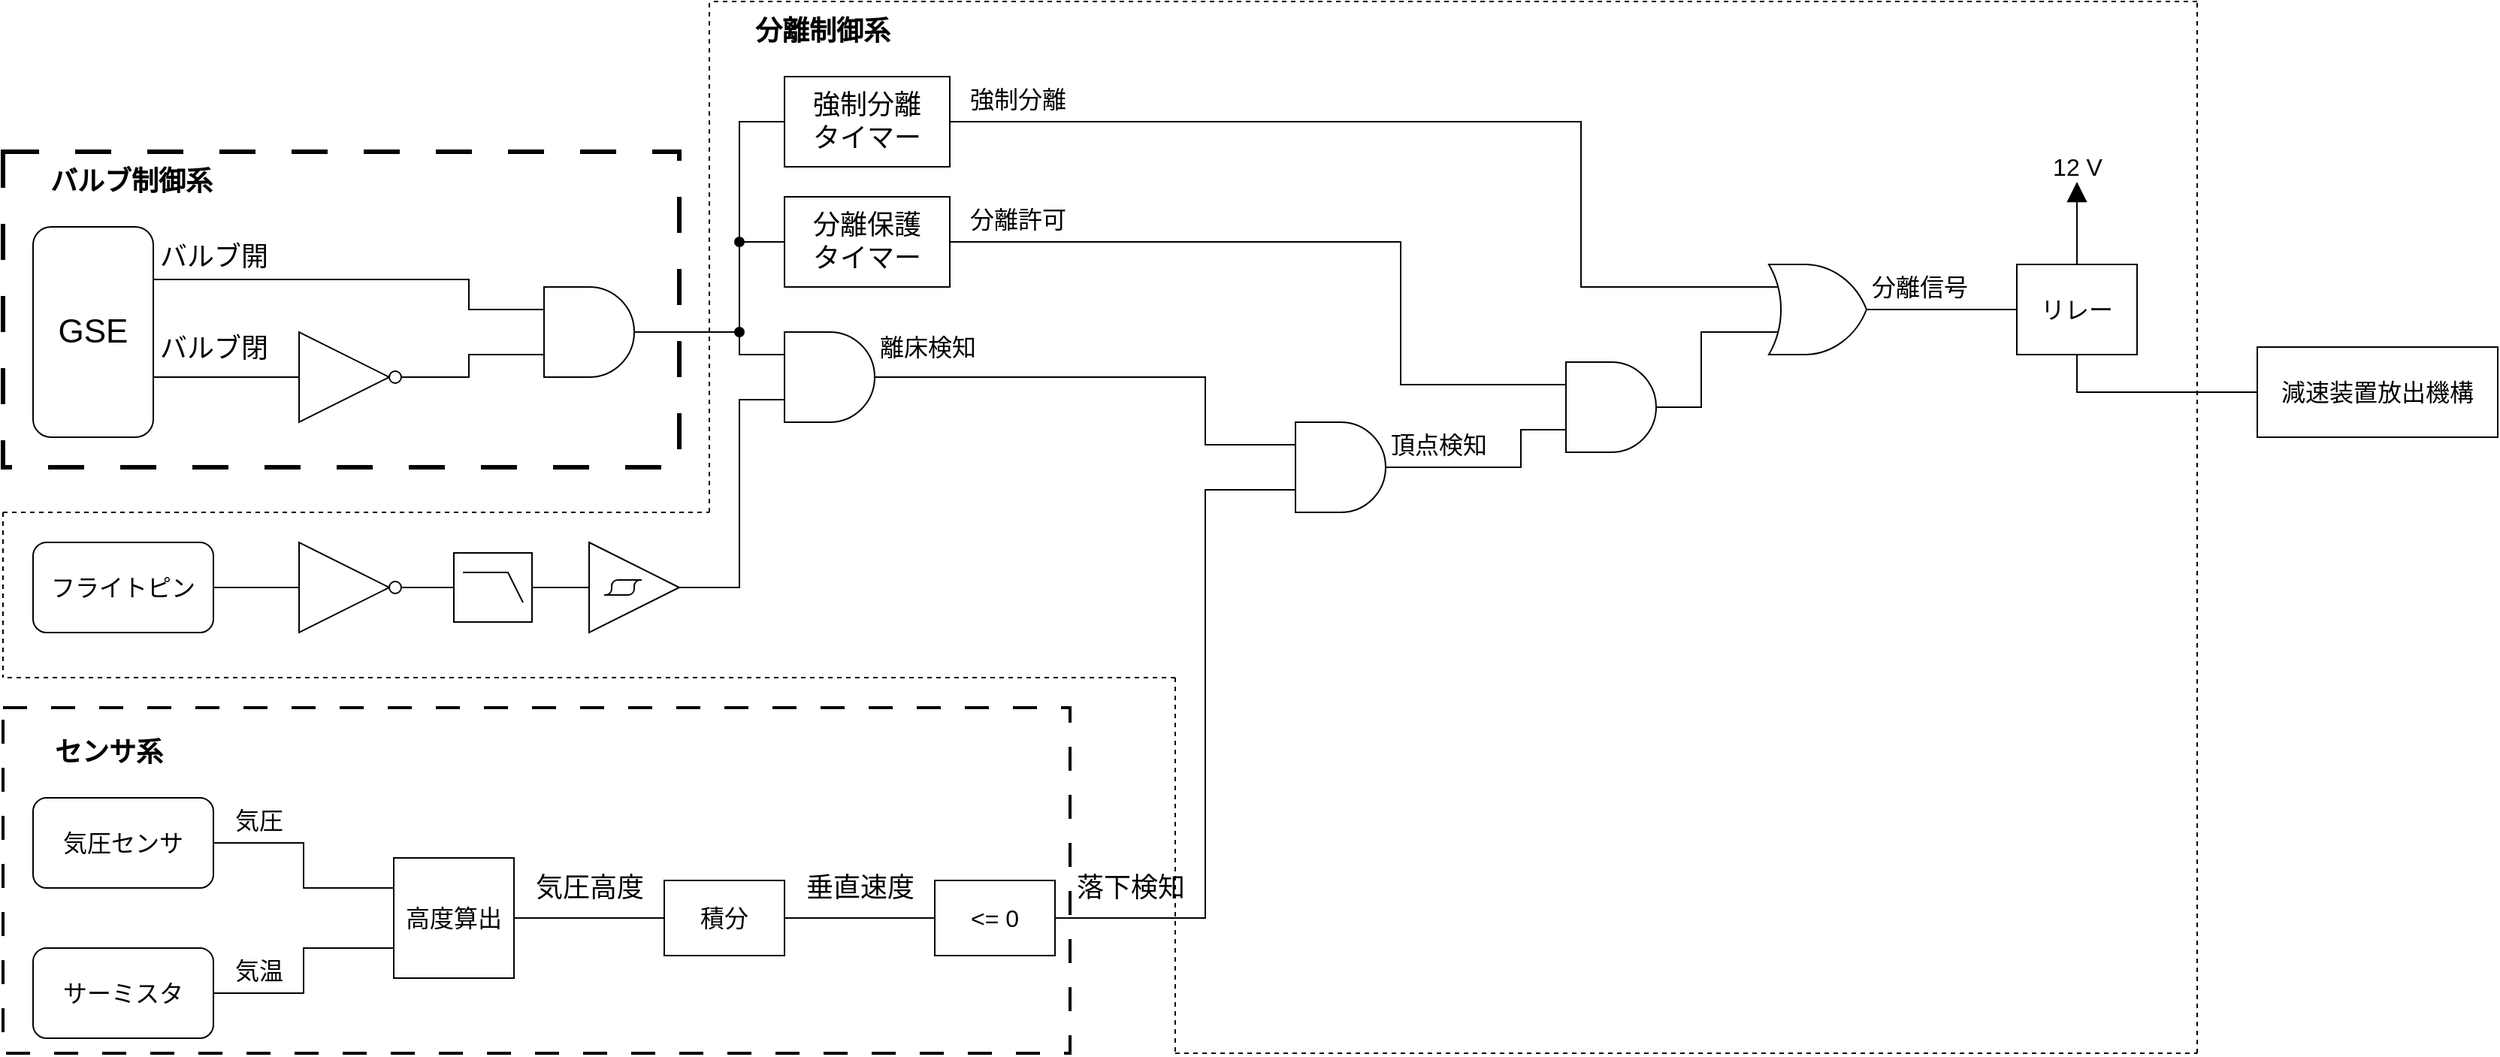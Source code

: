 <mxfile>
    <diagram id="8TEd3o8tfnUCQelQGDyB" name="ページ1">
        <mxGraphModel dx="704" dy="808" grid="1" gridSize="10" guides="1" tooltips="1" connect="1" arrows="1" fold="1" page="1" pageScale="1" pageWidth="1169" pageHeight="827" background="#ffffff" math="0" shadow="0">
            <root>
                <mxCell id="0"/>
                <mxCell id="1" parent="0"/>
                <mxCell id="13" value="" style="rounded=0;whiteSpace=wrap;html=1;fontSize=18;fillColor=none;dashed=1;dashPattern=8 8;movable=1;resizable=1;rotatable=1;deletable=1;editable=1;connectable=1;strokeWidth=3;" vertex="1" parent="1">
                    <mxGeometry x="60" y="130" width="450" height="210" as="geometry"/>
                </mxCell>
                <mxCell id="10" style="edgeStyle=elbowEdgeStyle;rounded=0;html=1;entryX=0;entryY=0.25;entryDx=0;entryDy=0;entryPerimeter=0;fontSize=18;endArrow=none;endFill=0;exitX=1;exitY=0.25;exitDx=0;exitDy=0;" edge="1" parent="1" source="3" target="8">
                    <mxGeometry relative="1" as="geometry">
                        <Array as="points">
                            <mxPoint x="370" y="230"/>
                        </Array>
                    </mxGeometry>
                </mxCell>
                <mxCell id="3" value="&lt;font style=&quot;font-size: 22px;&quot;&gt;GSE&lt;/font&gt;" style="rounded=1;whiteSpace=wrap;html=1;" vertex="1" parent="1">
                    <mxGeometry x="80" y="180" width="80" height="140" as="geometry"/>
                </mxCell>
                <mxCell id="6" style="edgeStyle=none;html=1;fontSize=22;endArrow=none;endFill=0;" edge="1" parent="1" source="4">
                    <mxGeometry relative="1" as="geometry">
                        <mxPoint x="160" y="280" as="targetPoint"/>
                    </mxGeometry>
                </mxCell>
                <mxCell id="9" style="edgeStyle=elbowEdgeStyle;html=1;entryX=0;entryY=0.75;entryDx=0;entryDy=0;entryPerimeter=0;fontSize=18;endArrow=none;endFill=0;exitX=1;exitY=0.5;exitDx=0;exitDy=0;exitPerimeter=0;rounded=0;" edge="1" parent="1" source="4" target="8">
                    <mxGeometry relative="1" as="geometry"/>
                </mxCell>
                <mxCell id="4" value="" style="verticalLabelPosition=bottom;shadow=0;dashed=0;align=center;html=1;verticalAlign=top;shape=mxgraph.electrical.logic_gates.inverter_2;fontSize=22;" vertex="1" parent="1">
                    <mxGeometry x="240" y="250" width="100" height="60" as="geometry"/>
                </mxCell>
                <mxCell id="7" value="&lt;font style=&quot;font-size: 18px;&quot;&gt;バルブ閉&lt;/font&gt;" style="text;html=1;align=center;verticalAlign=middle;resizable=0;points=[];autosize=1;strokeColor=none;fillColor=none;fontSize=22;" vertex="1" parent="1">
                    <mxGeometry x="150" y="240" width="100" height="40" as="geometry"/>
                </mxCell>
                <mxCell id="16" style="edgeStyle=elbowEdgeStyle;rounded=0;html=1;exitX=1;exitY=0.5;exitDx=0;exitDy=0;exitPerimeter=0;entryX=0;entryY=0.25;entryDx=0;entryDy=0;entryPerimeter=0;fontSize=18;endArrow=none;endFill=0;" edge="1" parent="1" source="8" target="15">
                    <mxGeometry relative="1" as="geometry">
                        <Array as="points">
                            <mxPoint x="550" y="260"/>
                        </Array>
                    </mxGeometry>
                </mxCell>
                <mxCell id="8" value="" style="verticalLabelPosition=bottom;shadow=0;dashed=0;align=center;html=1;verticalAlign=top;shape=mxgraph.electrical.logic_gates.logic_gate;operation=and;fontSize=18;" vertex="1" parent="1">
                    <mxGeometry x="400" y="220" width="100" height="60" as="geometry"/>
                </mxCell>
                <mxCell id="11" value="バルブ開" style="text;html=1;align=center;verticalAlign=middle;resizable=0;points=[];autosize=1;strokeColor=none;fillColor=none;fontSize=18;" vertex="1" parent="1">
                    <mxGeometry x="150" y="180" width="100" height="40" as="geometry"/>
                </mxCell>
                <mxCell id="12" value="&lt;b&gt;バルブ制御系&lt;/b&gt;" style="text;html=1;align=center;verticalAlign=middle;resizable=0;points=[];autosize=1;strokeColor=none;fillColor=none;fontSize=18;" vertex="1" parent="1">
                    <mxGeometry x="80" y="130" width="130" height="40" as="geometry"/>
                </mxCell>
                <mxCell id="56" style="edgeStyle=elbowEdgeStyle;rounded=0;html=1;exitX=1;exitY=0.5;exitDx=0;exitDy=0;exitPerimeter=0;entryX=0;entryY=0.25;entryDx=0;entryDy=0;entryPerimeter=0;fontSize=16;startArrow=none;startFill=0;endArrow=none;endFill=0;" edge="1" parent="1" source="15" target="19">
                    <mxGeometry relative="1" as="geometry">
                        <Array as="points">
                            <mxPoint x="860" y="310"/>
                        </Array>
                    </mxGeometry>
                </mxCell>
                <mxCell id="15" value="" style="verticalLabelPosition=bottom;shadow=0;dashed=0;align=center;html=1;verticalAlign=top;shape=mxgraph.electrical.logic_gates.logic_gate;operation=and;dashPattern=8 8;fontSize=18;fillColor=none;" vertex="1" parent="1">
                    <mxGeometry x="560" y="250" width="100" height="60" as="geometry"/>
                </mxCell>
                <mxCell id="18" style="edgeStyle=elbowEdgeStyle;rounded=0;html=1;fontSize=18;endArrow=oval;endFill=1;startArrow=none;startFill=0;" edge="1" parent="1" source="17">
                    <mxGeometry relative="1" as="geometry">
                        <mxPoint x="550" y="250" as="targetPoint"/>
                        <Array as="points">
                            <mxPoint x="550" y="230"/>
                        </Array>
                    </mxGeometry>
                </mxCell>
                <mxCell id="37" style="edgeStyle=elbowEdgeStyle;rounded=0;html=1;entryX=0;entryY=0.25;entryDx=0;entryDy=0;entryPerimeter=0;fontSize=16;startArrow=none;startFill=0;endArrow=none;endFill=0;" edge="1" parent="1" source="17" target="35">
                    <mxGeometry relative="1" as="geometry">
                        <Array as="points">
                            <mxPoint x="990" y="240"/>
                        </Array>
                    </mxGeometry>
                </mxCell>
                <mxCell id="17" value="分離保護&lt;br&gt;タイマー" style="rounded=0;whiteSpace=wrap;html=1;fontSize=18;fillColor=default;" vertex="1" parent="1">
                    <mxGeometry x="580" y="160" width="110" height="60" as="geometry"/>
                </mxCell>
                <mxCell id="36" style="edgeStyle=elbowEdgeStyle;rounded=0;html=1;exitX=1;exitY=0.5;exitDx=0;exitDy=0;exitPerimeter=0;entryX=0;entryY=0.75;entryDx=0;entryDy=0;entryPerimeter=0;fontSize=16;startArrow=none;startFill=0;endArrow=none;endFill=0;" edge="1" parent="1" source="19" target="35">
                    <mxGeometry relative="1" as="geometry">
                        <Array as="points">
                            <mxPoint x="1070" y="330"/>
                            <mxPoint x="1000" y="320"/>
                            <mxPoint x="940" y="320"/>
                        </Array>
                    </mxGeometry>
                </mxCell>
                <mxCell id="19" value="" style="verticalLabelPosition=bottom;shadow=0;dashed=0;align=center;html=1;verticalAlign=top;shape=mxgraph.electrical.logic_gates.logic_gate;operation=and;dashPattern=8 8;fontSize=18;fillColor=none;" vertex="1" parent="1">
                    <mxGeometry x="900" y="310" width="100" height="60" as="geometry"/>
                </mxCell>
                <mxCell id="21" value="&lt;font style=&quot;font-size: 16px;&quot;&gt;離床検知&lt;/font&gt;" style="text;html=1;align=center;verticalAlign=middle;resizable=0;points=[];autosize=1;strokeColor=none;fillColor=none;fontSize=18;" vertex="1" parent="1">
                    <mxGeometry x="630" y="240" width="90" height="40" as="geometry"/>
                </mxCell>
                <mxCell id="34" style="edgeStyle=elbowEdgeStyle;rounded=0;html=1;fontSize=16;startArrow=none;startFill=0;endArrow=oval;endFill=1;" edge="1" parent="1" source="23">
                    <mxGeometry relative="1" as="geometry">
                        <mxPoint x="550" y="190" as="targetPoint"/>
                        <Array as="points">
                            <mxPoint x="550" y="150"/>
                        </Array>
                    </mxGeometry>
                </mxCell>
                <mxCell id="40" style="edgeStyle=elbowEdgeStyle;rounded=0;html=1;entryX=0;entryY=0.25;entryDx=0;entryDy=0;entryPerimeter=0;fontSize=16;startArrow=none;startFill=0;endArrow=none;endFill=0;" edge="1" parent="1" source="23" target="59">
                    <mxGeometry relative="1" as="geometry">
                        <mxPoint x="1060" y="220" as="targetPoint"/>
                        <Array as="points">
                            <mxPoint x="1110" y="160"/>
                        </Array>
                    </mxGeometry>
                </mxCell>
                <mxCell id="23" value="強制分離&lt;br&gt;タイマー" style="rounded=0;whiteSpace=wrap;html=1;fontSize=18;fillColor=default;" vertex="1" parent="1">
                    <mxGeometry x="580" y="80" width="110" height="60" as="geometry"/>
                </mxCell>
                <mxCell id="27" style="edgeStyle=elbowEdgeStyle;rounded=0;html=1;exitX=1;exitY=0.5;exitDx=0;exitDy=0;exitPerimeter=0;entryX=0;entryY=0.75;entryDx=0;entryDy=0;entryPerimeter=0;fontSize=16;startArrow=none;startFill=0;endArrow=none;endFill=0;" edge="1" parent="1" source="26" target="15">
                    <mxGeometry relative="1" as="geometry">
                        <Array as="points">
                            <mxPoint x="550" y="360"/>
                        </Array>
                    </mxGeometry>
                </mxCell>
                <mxCell id="26" value="" style="verticalLabelPosition=bottom;shadow=0;dashed=0;align=center;html=1;verticalAlign=top;shape=mxgraph.electrical.logic_gates.schmitt_trigger;fontSize=16;fillColor=default;" vertex="1" parent="1">
                    <mxGeometry x="430" y="390" width="100" height="60" as="geometry"/>
                </mxCell>
                <mxCell id="29" style="edgeStyle=elbowEdgeStyle;rounded=0;html=1;entryX=0;entryY=0.5;entryDx=0;entryDy=0;entryPerimeter=0;fontSize=16;startArrow=none;startFill=0;endArrow=none;endFill=0;" edge="1" parent="1" source="28" target="26">
                    <mxGeometry relative="1" as="geometry"/>
                </mxCell>
                <mxCell id="28" value="" style="verticalLabelPosition=bottom;shadow=0;dashed=0;align=center;html=1;verticalAlign=top;shape=mxgraph.electrical.logic_gates.lowpass_filter;fontSize=16;fillColor=default;" vertex="1" parent="1">
                    <mxGeometry x="360" y="397" width="52" height="46" as="geometry"/>
                </mxCell>
                <mxCell id="31" style="edgeStyle=elbowEdgeStyle;rounded=0;html=1;exitX=1;exitY=0.5;exitDx=0;exitDy=0;exitPerimeter=0;entryX=0;entryY=0.5;entryDx=0;entryDy=0;entryPerimeter=0;fontSize=16;startArrow=none;startFill=0;endArrow=none;endFill=0;" edge="1" parent="1" source="30" target="28">
                    <mxGeometry relative="1" as="geometry"/>
                </mxCell>
                <mxCell id="30" value="" style="verticalLabelPosition=bottom;shadow=0;dashed=0;align=center;html=1;verticalAlign=top;shape=mxgraph.electrical.logic_gates.inverter_2;fontSize=16;fillColor=default;" vertex="1" parent="1">
                    <mxGeometry x="240" y="390" width="100" height="60" as="geometry"/>
                </mxCell>
                <mxCell id="33" style="edgeStyle=elbowEdgeStyle;rounded=0;html=1;entryX=0;entryY=0.5;entryDx=0;entryDy=0;entryPerimeter=0;fontSize=16;startArrow=none;startFill=0;endArrow=none;endFill=0;" edge="1" parent="1" source="32" target="30">
                    <mxGeometry relative="1" as="geometry"/>
                </mxCell>
                <mxCell id="32" value="フライトピン" style="rounded=1;whiteSpace=wrap;html=1;fontSize=16;fillColor=default;" vertex="1" parent="1">
                    <mxGeometry x="80" y="390" width="120" height="60" as="geometry"/>
                </mxCell>
                <mxCell id="39" style="edgeStyle=elbowEdgeStyle;rounded=0;html=1;exitX=1;exitY=0.5;exitDx=0;exitDy=0;exitPerimeter=0;entryX=0;entryY=0.75;entryDx=0;entryDy=0;entryPerimeter=0;fontSize=16;startArrow=none;startFill=0;endArrow=none;endFill=0;" edge="1" parent="1" source="35" target="59">
                    <mxGeometry relative="1" as="geometry">
                        <mxPoint x="1140" y="250" as="targetPoint"/>
                        <Array as="points">
                            <mxPoint x="1190" y="260"/>
                            <mxPoint x="1120" y="270"/>
                        </Array>
                    </mxGeometry>
                </mxCell>
                <mxCell id="35" value="" style="verticalLabelPosition=bottom;shadow=0;dashed=0;align=center;html=1;verticalAlign=top;shape=mxgraph.electrical.logic_gates.logic_gate;operation=and;dashPattern=8 8;fontSize=18;fillColor=none;" vertex="1" parent="1">
                    <mxGeometry x="1080" y="270" width="100" height="60" as="geometry"/>
                </mxCell>
                <mxCell id="41" value="分離許可" style="text;html=1;align=center;verticalAlign=middle;resizable=0;points=[];autosize=1;strokeColor=none;fillColor=none;fontSize=16;" vertex="1" parent="1">
                    <mxGeometry x="690" y="160" width="90" height="30" as="geometry"/>
                </mxCell>
                <mxCell id="42" value="強制分離" style="text;html=1;align=center;verticalAlign=middle;resizable=0;points=[];autosize=1;strokeColor=none;fillColor=none;fontSize=16;" vertex="1" parent="1">
                    <mxGeometry x="690" y="80" width="90" height="30" as="geometry"/>
                </mxCell>
                <mxCell id="46" style="edgeStyle=elbowEdgeStyle;rounded=0;html=1;entryX=0;entryY=0.25;entryDx=0;entryDy=0;fontSize=16;startArrow=none;startFill=0;endArrow=none;endFill=0;" edge="1" parent="1" source="43" target="45">
                    <mxGeometry relative="1" as="geometry"/>
                </mxCell>
                <mxCell id="43" value="気圧センサ" style="rounded=1;whiteSpace=wrap;html=1;fontSize=16;fillColor=default;" vertex="1" parent="1">
                    <mxGeometry x="80" y="560" width="120" height="60" as="geometry"/>
                </mxCell>
                <mxCell id="47" style="edgeStyle=elbowEdgeStyle;rounded=0;html=1;entryX=0;entryY=0.75;entryDx=0;entryDy=0;fontSize=16;startArrow=none;startFill=0;endArrow=none;endFill=0;" edge="1" parent="1" source="44" target="45">
                    <mxGeometry relative="1" as="geometry"/>
                </mxCell>
                <mxCell id="44" value="サーミスタ" style="rounded=1;whiteSpace=wrap;html=1;fontSize=16;fillColor=default;" vertex="1" parent="1">
                    <mxGeometry x="80" y="660" width="120" height="60" as="geometry"/>
                </mxCell>
                <mxCell id="51" style="edgeStyle=elbowEdgeStyle;rounded=0;html=1;entryX=0;entryY=0.5;entryDx=0;entryDy=0;fontSize=16;startArrow=none;startFill=0;endArrow=none;endFill=0;" edge="1" parent="1" source="45" target="50">
                    <mxGeometry relative="1" as="geometry"/>
                </mxCell>
                <mxCell id="45" value="高度算出" style="rounded=0;whiteSpace=wrap;html=1;fontSize=16;fillColor=default;" vertex="1" parent="1">
                    <mxGeometry x="320" y="600" width="80" height="80" as="geometry"/>
                </mxCell>
                <mxCell id="48" value="気圧" style="text;html=1;align=center;verticalAlign=middle;resizable=0;points=[];autosize=1;strokeColor=none;fillColor=none;fontSize=16;" vertex="1" parent="1">
                    <mxGeometry x="200" y="560" width="60" height="30" as="geometry"/>
                </mxCell>
                <mxCell id="49" value="気温" style="text;html=1;align=center;verticalAlign=middle;resizable=0;points=[];autosize=1;strokeColor=none;fillColor=none;fontSize=16;" vertex="1" parent="1">
                    <mxGeometry x="200" y="660" width="60" height="30" as="geometry"/>
                </mxCell>
                <mxCell id="53" style="edgeStyle=elbowEdgeStyle;rounded=0;html=1;entryX=0;entryY=0.5;entryDx=0;entryDy=0;fontSize=16;startArrow=none;startFill=0;endArrow=none;endFill=0;" edge="1" parent="1" source="50" target="52">
                    <mxGeometry relative="1" as="geometry"/>
                </mxCell>
                <mxCell id="50" value="積分" style="rounded=0;whiteSpace=wrap;html=1;fontSize=16;fillColor=default;" vertex="1" parent="1">
                    <mxGeometry x="500" y="615" width="80" height="50" as="geometry"/>
                </mxCell>
                <mxCell id="57" style="edgeStyle=elbowEdgeStyle;rounded=0;html=1;entryX=0;entryY=0.75;entryDx=0;entryDy=0;entryPerimeter=0;fontSize=16;startArrow=none;startFill=0;endArrow=none;endFill=0;" edge="1" parent="1" source="52" target="19">
                    <mxGeometry relative="1" as="geometry">
                        <Array as="points">
                            <mxPoint x="860" y="500"/>
                        </Array>
                    </mxGeometry>
                </mxCell>
                <mxCell id="52" value="&amp;lt;= 0" style="rounded=0;whiteSpace=wrap;html=1;fontSize=16;fillColor=default;" vertex="1" parent="1">
                    <mxGeometry x="680" y="615" width="80" height="50" as="geometry"/>
                </mxCell>
                <mxCell id="58" value="頂点検知" style="text;html=1;align=center;verticalAlign=middle;resizable=0;points=[];autosize=1;strokeColor=none;fillColor=none;fontSize=16;" vertex="1" parent="1">
                    <mxGeometry x="970" y="310" width="90" height="30" as="geometry"/>
                </mxCell>
                <mxCell id="61" style="edgeStyle=elbowEdgeStyle;rounded=0;html=1;exitX=1;exitY=0.5;exitDx=0;exitDy=0;exitPerimeter=0;entryX=0;entryY=0.5;entryDx=0;entryDy=0;fontSize=16;startArrow=none;startFill=0;endArrow=none;endFill=0;" edge="1" parent="1" target="60">
                    <mxGeometry relative="1" as="geometry">
                        <mxPoint x="1320" y="235" as="sourcePoint"/>
                    </mxGeometry>
                </mxCell>
                <mxCell id="59" value="" style="verticalLabelPosition=bottom;shadow=0;dashed=0;align=center;html=1;verticalAlign=top;shape=mxgraph.electrical.logic_gates.logic_gate;operation=or;fontSize=16;fillColor=default;" vertex="1" parent="1">
                    <mxGeometry x="1220" y="205" width="100" height="60" as="geometry"/>
                </mxCell>
                <mxCell id="64" style="edgeStyle=elbowEdgeStyle;rounded=0;html=1;fontSize=16;startArrow=none;startFill=0;endArrow=block;endFill=1;endSize=11;startSize=6;targetPerimeterSpacing=0;strokeWidth=1;" edge="1" parent="1" source="60">
                    <mxGeometry relative="1" as="geometry">
                        <mxPoint x="1440" y="150.0" as="targetPoint"/>
                    </mxGeometry>
                </mxCell>
                <mxCell id="67" style="edgeStyle=elbowEdgeStyle;rounded=0;html=1;entryX=0;entryY=0.5;entryDx=0;entryDy=0;strokeWidth=1;fontSize=16;startArrow=none;startFill=0;endArrow=none;endFill=0;startSize=6;endSize=11;targetPerimeterSpacing=0;exitX=0.5;exitY=1;exitDx=0;exitDy=0;" edge="1" parent="1" source="60" target="66">
                    <mxGeometry relative="1" as="geometry">
                        <Array as="points">
                            <mxPoint x="1440" y="280"/>
                        </Array>
                    </mxGeometry>
                </mxCell>
                <mxCell id="60" value="リレー" style="rounded=0;whiteSpace=wrap;html=1;fontSize=16;fillColor=default;" vertex="1" parent="1">
                    <mxGeometry x="1400" y="205" width="80" height="60" as="geometry"/>
                </mxCell>
                <mxCell id="62" value="分離信号" style="text;html=1;align=center;verticalAlign=middle;resizable=0;points=[];autosize=1;strokeColor=none;fillColor=none;fontSize=16;" vertex="1" parent="1">
                    <mxGeometry x="1290" y="205" width="90" height="30" as="geometry"/>
                </mxCell>
                <mxCell id="65" value="12 V" style="text;html=1;align=center;verticalAlign=middle;resizable=0;points=[];autosize=1;strokeColor=none;fillColor=none;fontSize=16;" vertex="1" parent="1">
                    <mxGeometry x="1410" y="125" width="60" height="30" as="geometry"/>
                </mxCell>
                <mxCell id="66" value="減速装置放出機構" style="rounded=0;whiteSpace=wrap;html=1;fontSize=16;fillColor=default;" vertex="1" parent="1">
                    <mxGeometry x="1560" y="260" width="160" height="60" as="geometry"/>
                </mxCell>
                <mxCell id="68" value="" style="endArrow=none;dashed=1;html=1;rounded=0;strokeWidth=1;fontSize=16;startSize=6;endSize=11;targetPerimeterSpacing=0;" edge="1" parent="1">
                    <mxGeometry width="50" height="50" relative="1" as="geometry">
                        <mxPoint x="60" y="370" as="sourcePoint"/>
                        <mxPoint x="530" y="370" as="targetPoint"/>
                    </mxGeometry>
                </mxCell>
                <mxCell id="69" value="" style="endArrow=none;dashed=1;html=1;rounded=0;strokeWidth=1;fontSize=16;startSize=6;endSize=11;targetPerimeterSpacing=0;" edge="1" parent="1">
                    <mxGeometry width="50" height="50" relative="1" as="geometry">
                        <mxPoint x="530" y="370" as="sourcePoint"/>
                        <mxPoint x="530" y="30" as="targetPoint"/>
                    </mxGeometry>
                </mxCell>
                <mxCell id="70" value="&lt;b&gt;&lt;font style=&quot;font-size: 18px;&quot;&gt;分離制御系&lt;/font&gt;&lt;/b&gt;" style="text;html=1;align=center;verticalAlign=middle;resizable=0;points=[];autosize=1;strokeColor=none;fillColor=none;fontSize=16;" vertex="1" parent="1">
                    <mxGeometry x="550" y="30" width="110" height="40" as="geometry"/>
                </mxCell>
                <mxCell id="71" value="&lt;b&gt;センサ系&lt;/b&gt;" style="text;html=1;align=center;verticalAlign=middle;resizable=0;points=[];autosize=1;strokeColor=none;fillColor=none;fontSize=18;" vertex="1" parent="1">
                    <mxGeometry x="80" y="510" width="100" height="40" as="geometry"/>
                </mxCell>
                <mxCell id="72" value="" style="endArrow=none;dashed=1;html=1;rounded=0;strokeWidth=1;fontSize=16;startSize=6;endSize=11;targetPerimeterSpacing=0;" edge="1" parent="1">
                    <mxGeometry width="50" height="50" relative="1" as="geometry">
                        <mxPoint x="60" y="370" as="sourcePoint"/>
                        <mxPoint x="60" y="480" as="targetPoint"/>
                    </mxGeometry>
                </mxCell>
                <mxCell id="73" value="" style="endArrow=none;dashed=1;html=1;rounded=0;strokeWidth=1;fontSize=16;startSize=6;endSize=11;targetPerimeterSpacing=0;" edge="1" parent="1">
                    <mxGeometry width="50" height="50" relative="1" as="geometry">
                        <mxPoint x="840" y="480" as="sourcePoint"/>
                        <mxPoint x="60" y="480" as="targetPoint"/>
                    </mxGeometry>
                </mxCell>
                <mxCell id="74" value="落下検知" style="text;html=1;align=center;verticalAlign=middle;resizable=0;points=[];autosize=1;strokeColor=none;fillColor=none;fontSize=18;" vertex="1" parent="1">
                    <mxGeometry x="760" y="600" width="100" height="40" as="geometry"/>
                </mxCell>
                <mxCell id="75" value="垂直速度" style="text;html=1;align=center;verticalAlign=middle;resizable=0;points=[];autosize=1;strokeColor=none;fillColor=none;fontSize=18;" vertex="1" parent="1">
                    <mxGeometry x="580" y="600" width="100" height="40" as="geometry"/>
                </mxCell>
                <mxCell id="77" value="気圧高度" style="text;html=1;align=center;verticalAlign=middle;resizable=0;points=[];autosize=1;strokeColor=none;fillColor=none;fontSize=18;" vertex="1" parent="1">
                    <mxGeometry x="400" y="600" width="100" height="40" as="geometry"/>
                </mxCell>
                <mxCell id="78" value="" style="endArrow=none;dashed=1;html=1;rounded=0;strokeWidth=1;fontSize=16;startSize=6;endSize=11;targetPerimeterSpacing=0;" edge="1" parent="1">
                    <mxGeometry width="50" height="50" relative="1" as="geometry">
                        <mxPoint x="1520" y="30" as="sourcePoint"/>
                        <mxPoint x="530" y="30" as="targetPoint"/>
                    </mxGeometry>
                </mxCell>
                <mxCell id="79" value="" style="endArrow=none;dashed=1;html=1;rounded=0;strokeWidth=1;fontSize=16;startSize=6;endSize=11;targetPerimeterSpacing=0;" edge="1" parent="1">
                    <mxGeometry width="50" height="50" relative="1" as="geometry">
                        <mxPoint x="840" y="480" as="sourcePoint"/>
                        <mxPoint x="840" y="730" as="targetPoint"/>
                    </mxGeometry>
                </mxCell>
                <mxCell id="80" value="" style="endArrow=none;dashed=1;html=1;strokeWidth=1;rounded=0;fontSize=18;startSize=6;endSize=11;targetPerimeterSpacing=0;" edge="1" parent="1">
                    <mxGeometry width="50" height="50" relative="1" as="geometry">
                        <mxPoint x="1520" y="730" as="sourcePoint"/>
                        <mxPoint x="1520" y="30" as="targetPoint"/>
                    </mxGeometry>
                </mxCell>
                <mxCell id="81" value="" style="endArrow=none;dashed=1;html=1;strokeWidth=1;rounded=0;fontSize=18;startSize=6;endSize=11;targetPerimeterSpacing=0;" edge="1" parent="1">
                    <mxGeometry width="50" height="50" relative="1" as="geometry">
                        <mxPoint x="840" y="730" as="sourcePoint"/>
                        <mxPoint x="1520" y="730" as="targetPoint"/>
                    </mxGeometry>
                </mxCell>
                <mxCell id="82" value="" style="rounded=0;whiteSpace=wrap;html=1;fontSize=18;fillColor=none;dashed=1;dashPattern=8 8;strokeWidth=2;" vertex="1" parent="1">
                    <mxGeometry x="60" y="500" width="710" height="230" as="geometry"/>
                </mxCell>
            </root>
        </mxGraphModel>
    </diagram>
</mxfile>